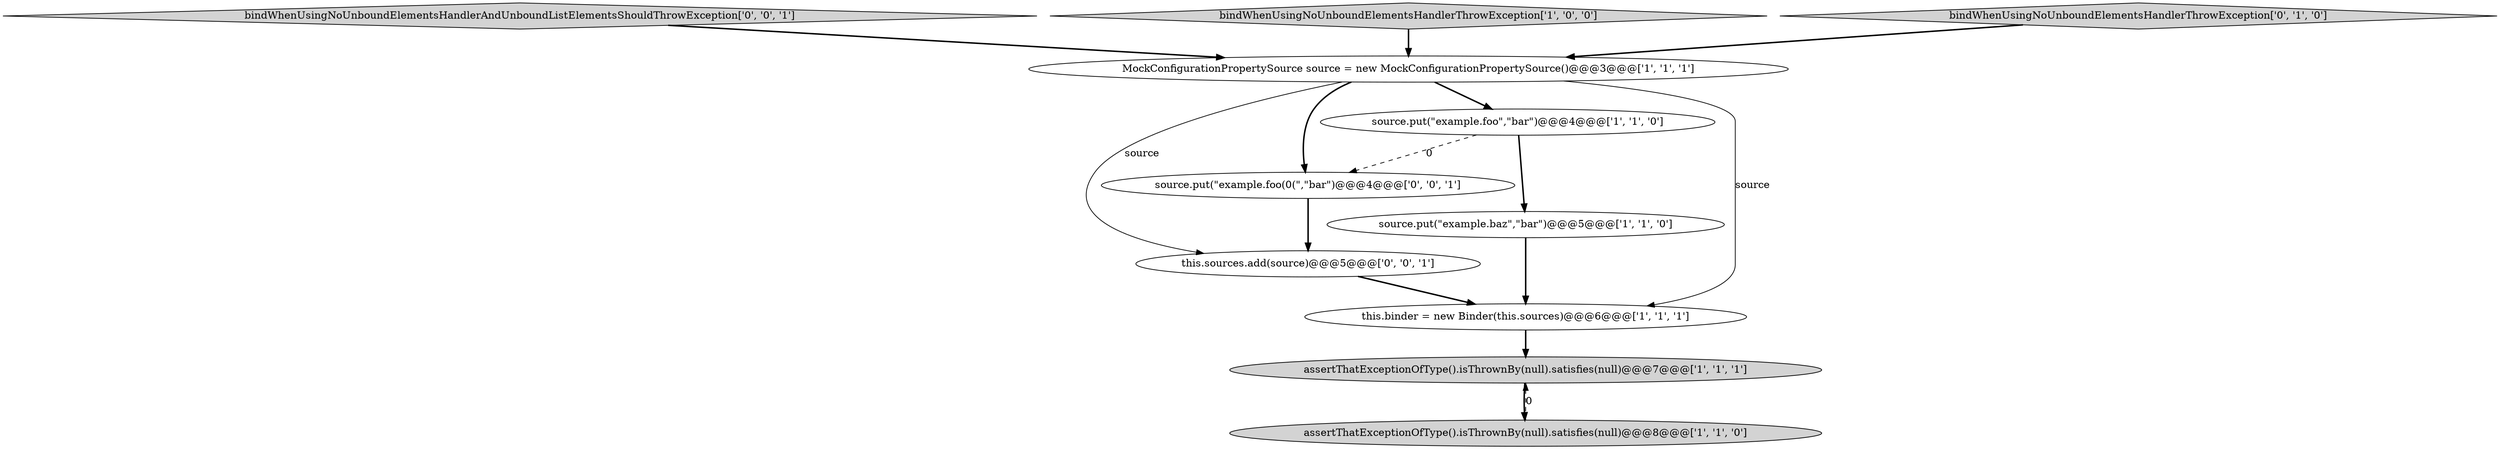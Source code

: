 digraph {
6 [style = filled, label = "source.put(\"example.foo\",\"bar\")@@@4@@@['1', '1', '0']", fillcolor = white, shape = ellipse image = "AAA0AAABBB1BBB"];
9 [style = filled, label = "this.sources.add(source)@@@5@@@['0', '0', '1']", fillcolor = white, shape = ellipse image = "AAA0AAABBB3BBB"];
10 [style = filled, label = "bindWhenUsingNoUnboundElementsHandlerAndUnboundListElementsShouldThrowException['0', '0', '1']", fillcolor = lightgray, shape = diamond image = "AAA0AAABBB3BBB"];
1 [style = filled, label = "assertThatExceptionOfType().isThrownBy(null).satisfies(null)@@@7@@@['1', '1', '1']", fillcolor = lightgray, shape = ellipse image = "AAA0AAABBB1BBB"];
5 [style = filled, label = "assertThatExceptionOfType().isThrownBy(null).satisfies(null)@@@8@@@['1', '1', '0']", fillcolor = lightgray, shape = ellipse image = "AAA0AAABBB1BBB"];
4 [style = filled, label = "MockConfigurationPropertySource source = new MockConfigurationPropertySource()@@@3@@@['1', '1', '1']", fillcolor = white, shape = ellipse image = "AAA0AAABBB1BBB"];
0 [style = filled, label = "this.binder = new Binder(this.sources)@@@6@@@['1', '1', '1']", fillcolor = white, shape = ellipse image = "AAA0AAABBB1BBB"];
2 [style = filled, label = "bindWhenUsingNoUnboundElementsHandlerThrowException['1', '0', '0']", fillcolor = lightgray, shape = diamond image = "AAA0AAABBB1BBB"];
8 [style = filled, label = "source.put(\"example.foo(0(\",\"bar\")@@@4@@@['0', '0', '1']", fillcolor = white, shape = ellipse image = "AAA0AAABBB3BBB"];
7 [style = filled, label = "bindWhenUsingNoUnboundElementsHandlerThrowException['0', '1', '0']", fillcolor = lightgray, shape = diamond image = "AAA0AAABBB2BBB"];
3 [style = filled, label = "source.put(\"example.baz\",\"bar\")@@@5@@@['1', '1', '0']", fillcolor = white, shape = ellipse image = "AAA0AAABBB1BBB"];
1->5 [style = bold, label=""];
5->1 [style = dashed, label="0"];
4->0 [style = solid, label="source"];
6->3 [style = bold, label=""];
4->8 [style = bold, label=""];
4->9 [style = solid, label="source"];
6->8 [style = dashed, label="0"];
7->4 [style = bold, label=""];
9->0 [style = bold, label=""];
4->6 [style = bold, label=""];
2->4 [style = bold, label=""];
0->1 [style = bold, label=""];
3->0 [style = bold, label=""];
8->9 [style = bold, label=""];
10->4 [style = bold, label=""];
}
